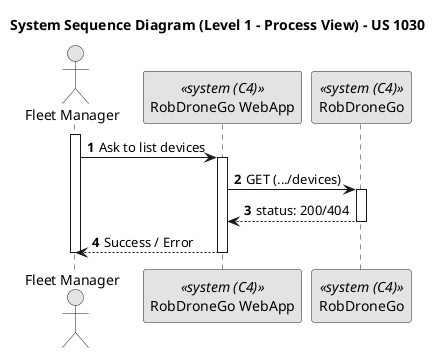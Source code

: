 @startuml
skinparam monochrome true
skinparam packageStyle rectangle
skinparam shadowing false

title System Sequence Diagram (Level 1 - Process View) - US 1030
autonumber

Actor "Fleet Manager" as manager
participant "RobDroneGo WebApp" as WebSite <<system (C4)>>
participant "RobDroneGo" as Sistema <<system (C4)>>

activate manager
    manager -> WebSite : Ask to list devices
    activate WebSite
        WebSite -> Sistema : GET (.../devices)
        activate Sistema
            WebSite <-- Sistema : status: 200/404
        deactivate Sistema

        WebSite --> manager : Success / Error
    deactivate WebSite
deactivate manager

@enduml
